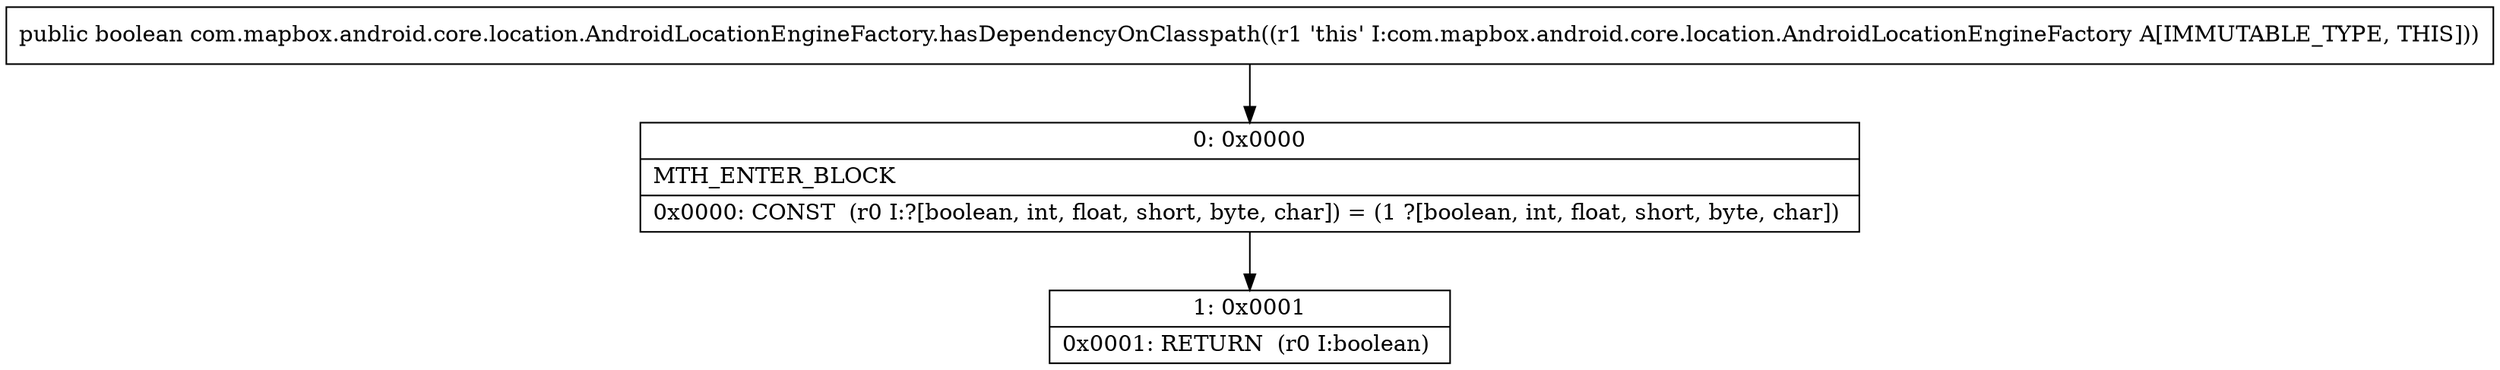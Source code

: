 digraph "CFG forcom.mapbox.android.core.location.AndroidLocationEngineFactory.hasDependencyOnClasspath()Z" {
Node_0 [shape=record,label="{0\:\ 0x0000|MTH_ENTER_BLOCK\l|0x0000: CONST  (r0 I:?[boolean, int, float, short, byte, char]) = (1 ?[boolean, int, float, short, byte, char]) \l}"];
Node_1 [shape=record,label="{1\:\ 0x0001|0x0001: RETURN  (r0 I:boolean) \l}"];
MethodNode[shape=record,label="{public boolean com.mapbox.android.core.location.AndroidLocationEngineFactory.hasDependencyOnClasspath((r1 'this' I:com.mapbox.android.core.location.AndroidLocationEngineFactory A[IMMUTABLE_TYPE, THIS])) }"];
MethodNode -> Node_0;
Node_0 -> Node_1;
}

